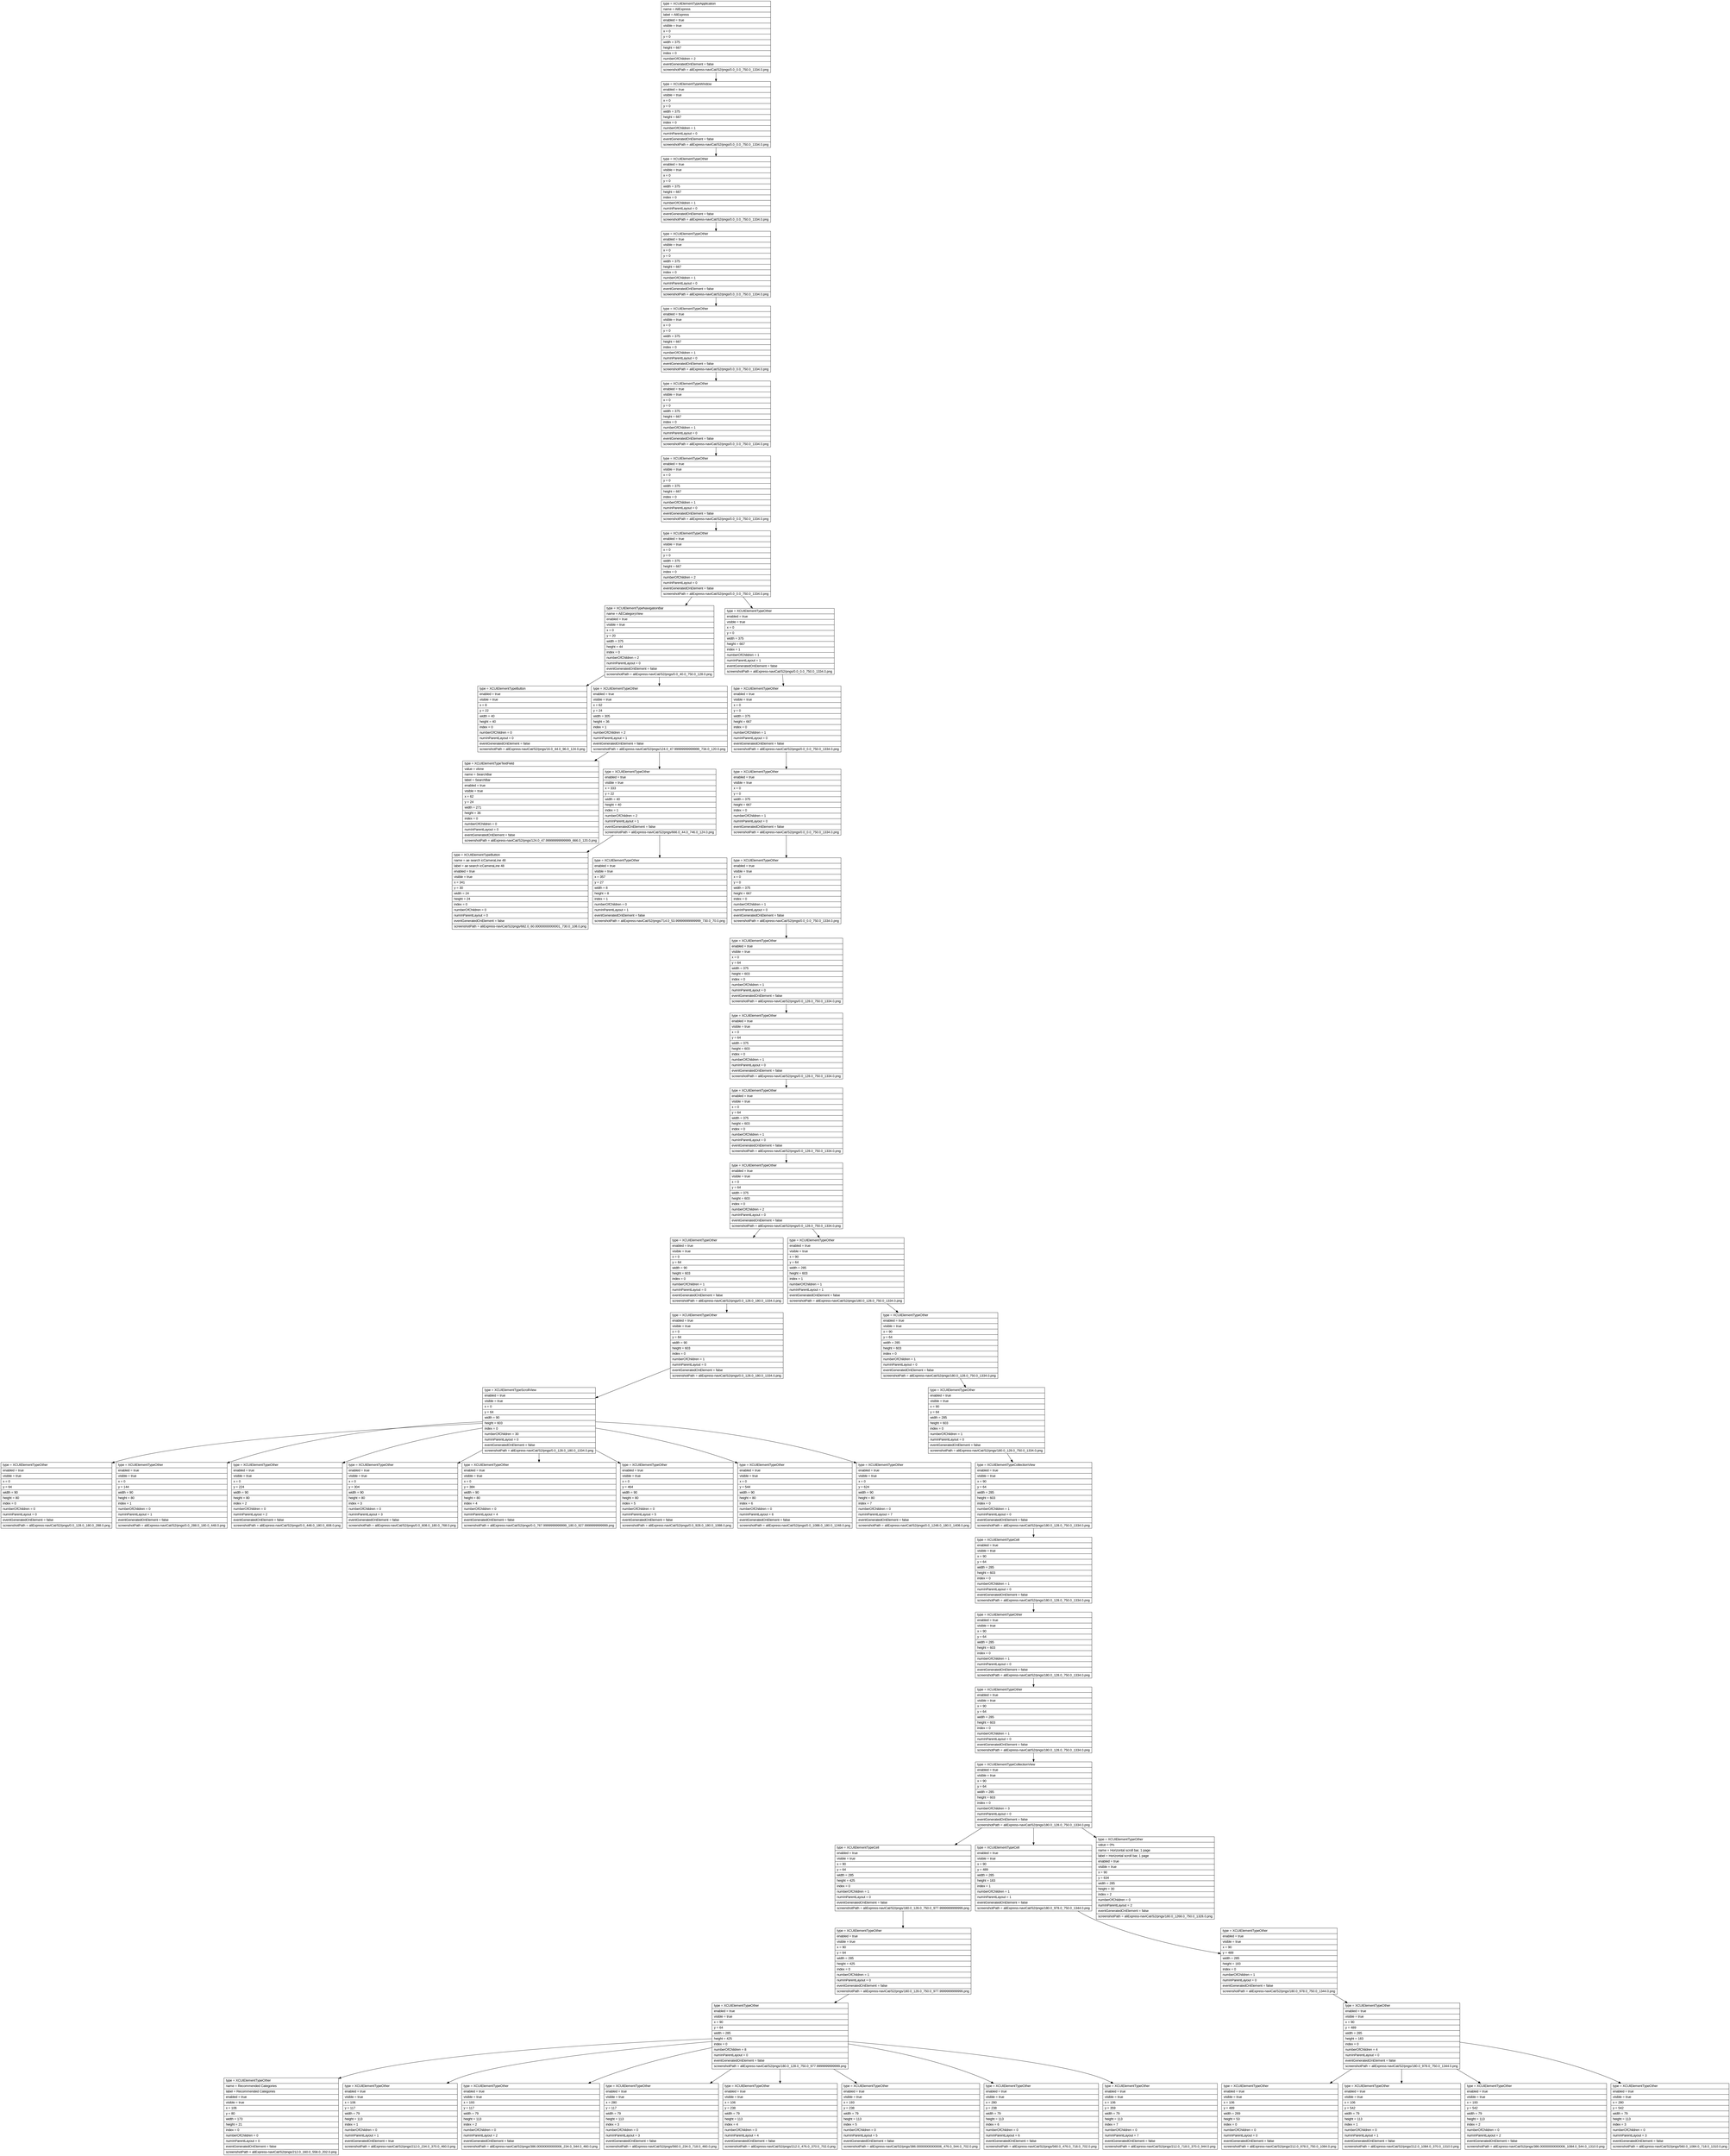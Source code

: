 digraph Layout {

	node [shape=record fontname=Arial];

	0	[label="{type = XCUIElementTypeApplication\l|name = AliExpress\l|label = AliExpress\l|enabled = true\l|visible = true\l|x = 0\l|y = 0\l|width = 375\l|height = 667\l|index = 0\l|numberOfChildren = 2\l|eventGeneratedOnElement = false \l|screenshotPath = aliExpress-naviCat/S2/pngs/0.0_0.0_750.0_1334.0.png\l}"]
	1	[label="{type = XCUIElementTypeWindow\l|enabled = true\l|visible = true\l|x = 0\l|y = 0\l|width = 375\l|height = 667\l|index = 0\l|numberOfChildren = 1\l|numInParentLayout = 0\l|eventGeneratedOnElement = false \l|screenshotPath = aliExpress-naviCat/S2/pngs/0.0_0.0_750.0_1334.0.png\l}"]
	2	[label="{type = XCUIElementTypeOther\l|enabled = true\l|visible = true\l|x = 0\l|y = 0\l|width = 375\l|height = 667\l|index = 0\l|numberOfChildren = 1\l|numInParentLayout = 0\l|eventGeneratedOnElement = false \l|screenshotPath = aliExpress-naviCat/S2/pngs/0.0_0.0_750.0_1334.0.png\l}"]
	3	[label="{type = XCUIElementTypeOther\l|enabled = true\l|visible = true\l|x = 0\l|y = 0\l|width = 375\l|height = 667\l|index = 0\l|numberOfChildren = 1\l|numInParentLayout = 0\l|eventGeneratedOnElement = false \l|screenshotPath = aliExpress-naviCat/S2/pngs/0.0_0.0_750.0_1334.0.png\l}"]
	4	[label="{type = XCUIElementTypeOther\l|enabled = true\l|visible = true\l|x = 0\l|y = 0\l|width = 375\l|height = 667\l|index = 0\l|numberOfChildren = 1\l|numInParentLayout = 0\l|eventGeneratedOnElement = false \l|screenshotPath = aliExpress-naviCat/S2/pngs/0.0_0.0_750.0_1334.0.png\l}"]
	5	[label="{type = XCUIElementTypeOther\l|enabled = true\l|visible = true\l|x = 0\l|y = 0\l|width = 375\l|height = 667\l|index = 0\l|numberOfChildren = 1\l|numInParentLayout = 0\l|eventGeneratedOnElement = false \l|screenshotPath = aliExpress-naviCat/S2/pngs/0.0_0.0_750.0_1334.0.png\l}"]
	6	[label="{type = XCUIElementTypeOther\l|enabled = true\l|visible = true\l|x = 0\l|y = 0\l|width = 375\l|height = 667\l|index = 0\l|numberOfChildren = 1\l|numInParentLayout = 0\l|eventGeneratedOnElement = false \l|screenshotPath = aliExpress-naviCat/S2/pngs/0.0_0.0_750.0_1334.0.png\l}"]
	7	[label="{type = XCUIElementTypeOther\l|enabled = true\l|visible = true\l|x = 0\l|y = 0\l|width = 375\l|height = 667\l|index = 0\l|numberOfChildren = 2\l|numInParentLayout = 0\l|eventGeneratedOnElement = false \l|screenshotPath = aliExpress-naviCat/S2/pngs/0.0_0.0_750.0_1334.0.png\l}"]
	8	[label="{type = XCUIElementTypeNavigationBar\l|name = AECategoryView\l|enabled = true\l|visible = true\l|x = 0\l|y = 20\l|width = 375\l|height = 44\l|index = 0\l|numberOfChildren = 2\l|numInParentLayout = 0\l|eventGeneratedOnElement = false \l|screenshotPath = aliExpress-naviCat/S2/pngs/0.0_40.0_750.0_128.0.png\l}"]
	9	[label="{type = XCUIElementTypeOther\l|enabled = true\l|visible = true\l|x = 0\l|y = 0\l|width = 375\l|height = 667\l|index = 1\l|numberOfChildren = 1\l|numInParentLayout = 1\l|eventGeneratedOnElement = false \l|screenshotPath = aliExpress-naviCat/S2/pngs/0.0_0.0_750.0_1334.0.png\l}"]
	10	[label="{type = XCUIElementTypeButton\l|enabled = true\l|visible = true\l|x = 8\l|y = 22\l|width = 40\l|height = 40\l|index = 0\l|numberOfChildren = 0\l|numInParentLayout = 0\l|eventGeneratedOnElement = false \l|screenshotPath = aliExpress-naviCat/S2/pngs/16.0_44.0_96.0_124.0.png\l}"]
	11	[label="{type = XCUIElementTypeOther\l|enabled = true\l|visible = true\l|x = 62\l|y = 24\l|width = 305\l|height = 36\l|index = 1\l|numberOfChildren = 2\l|numInParentLayout = 1\l|eventGeneratedOnElement = false \l|screenshotPath = aliExpress-naviCat/S2/pngs/124.0_47.99999999999999_734.0_120.0.png\l}"]
	12	[label="{type = XCUIElementTypeOther\l|enabled = true\l|visible = true\l|x = 0\l|y = 0\l|width = 375\l|height = 667\l|index = 0\l|numberOfChildren = 1\l|numInParentLayout = 0\l|eventGeneratedOnElement = false \l|screenshotPath = aliExpress-naviCat/S2/pngs/0.0_0.0_750.0_1334.0.png\l}"]
	13	[label="{type = XCUIElementTypeTextField\l|value = vlone\l|name = SearchBar\l|label = SearchBar\l|enabled = true\l|visible = true\l|x = 62\l|y = 24\l|width = 271\l|height = 36\l|index = 0\l|numberOfChildren = 0\l|numInParentLayout = 0\l|eventGeneratedOnElement = false \l|screenshotPath = aliExpress-naviCat/S2/pngs/124.0_47.99999999999999_666.0_120.0.png\l}"]
	14	[label="{type = XCUIElementTypeOther\l|enabled = true\l|visible = true\l|x = 333\l|y = 22\l|width = 40\l|height = 40\l|index = 1\l|numberOfChildren = 2\l|numInParentLayout = 1\l|eventGeneratedOnElement = false \l|screenshotPath = aliExpress-naviCat/S2/pngs/666.0_44.0_746.0_124.0.png\l}"]
	15	[label="{type = XCUIElementTypeOther\l|enabled = true\l|visible = true\l|x = 0\l|y = 0\l|width = 375\l|height = 667\l|index = 0\l|numberOfChildren = 1\l|numInParentLayout = 0\l|eventGeneratedOnElement = false \l|screenshotPath = aliExpress-naviCat/S2/pngs/0.0_0.0_750.0_1334.0.png\l}"]
	16	[label="{type = XCUIElementTypeButton\l|name = ae search icCameraLine 48\l|label = ae search icCameraLine 48\l|enabled = true\l|visible = true\l|x = 341\l|y = 30\l|width = 24\l|height = 24\l|index = 0\l|numberOfChildren = 0\l|numInParentLayout = 0\l|eventGeneratedOnElement = false \l|screenshotPath = aliExpress-naviCat/S2/pngs/682.0_60.00000000000001_730.0_108.0.png\l}"]
	17	[label="{type = XCUIElementTypeOther\l|enabled = true\l|visible = true\l|x = 357\l|y = 27\l|width = 8\l|height = 8\l|index = 1\l|numberOfChildren = 0\l|numInParentLayout = 1\l|eventGeneratedOnElement = false \l|screenshotPath = aliExpress-naviCat/S2/pngs/714.0_53.99999999999999_730.0_70.0.png\l}"]
	18	[label="{type = XCUIElementTypeOther\l|enabled = true\l|visible = true\l|x = 0\l|y = 0\l|width = 375\l|height = 667\l|index = 0\l|numberOfChildren = 1\l|numInParentLayout = 0\l|eventGeneratedOnElement = false \l|screenshotPath = aliExpress-naviCat/S2/pngs/0.0_0.0_750.0_1334.0.png\l}"]
	19	[label="{type = XCUIElementTypeOther\l|enabled = true\l|visible = true\l|x = 0\l|y = 64\l|width = 375\l|height = 603\l|index = 0\l|numberOfChildren = 1\l|numInParentLayout = 0\l|eventGeneratedOnElement = false \l|screenshotPath = aliExpress-naviCat/S2/pngs/0.0_128.0_750.0_1334.0.png\l}"]
	20	[label="{type = XCUIElementTypeOther\l|enabled = true\l|visible = true\l|x = 0\l|y = 64\l|width = 375\l|height = 603\l|index = 0\l|numberOfChildren = 1\l|numInParentLayout = 0\l|eventGeneratedOnElement = false \l|screenshotPath = aliExpress-naviCat/S2/pngs/0.0_128.0_750.0_1334.0.png\l}"]
	21	[label="{type = XCUIElementTypeOther\l|enabled = true\l|visible = true\l|x = 0\l|y = 64\l|width = 375\l|height = 603\l|index = 0\l|numberOfChildren = 1\l|numInParentLayout = 0\l|eventGeneratedOnElement = false \l|screenshotPath = aliExpress-naviCat/S2/pngs/0.0_128.0_750.0_1334.0.png\l}"]
	22	[label="{type = XCUIElementTypeOther\l|enabled = true\l|visible = true\l|x = 0\l|y = 64\l|width = 375\l|height = 603\l|index = 0\l|numberOfChildren = 2\l|numInParentLayout = 0\l|eventGeneratedOnElement = false \l|screenshotPath = aliExpress-naviCat/S2/pngs/0.0_128.0_750.0_1334.0.png\l}"]
	23	[label="{type = XCUIElementTypeOther\l|enabled = true\l|visible = true\l|x = 0\l|y = 64\l|width = 90\l|height = 603\l|index = 0\l|numberOfChildren = 1\l|numInParentLayout = 0\l|eventGeneratedOnElement = false \l|screenshotPath = aliExpress-naviCat/S2/pngs/0.0_128.0_180.0_1334.0.png\l}"]
	24	[label="{type = XCUIElementTypeOther\l|enabled = true\l|visible = true\l|x = 90\l|y = 64\l|width = 285\l|height = 603\l|index = 1\l|numberOfChildren = 1\l|numInParentLayout = 1\l|eventGeneratedOnElement = false \l|screenshotPath = aliExpress-naviCat/S2/pngs/180.0_128.0_750.0_1334.0.png\l}"]
	25	[label="{type = XCUIElementTypeOther\l|enabled = true\l|visible = true\l|x = 0\l|y = 64\l|width = 90\l|height = 603\l|index = 0\l|numberOfChildren = 1\l|numInParentLayout = 0\l|eventGeneratedOnElement = false \l|screenshotPath = aliExpress-naviCat/S2/pngs/0.0_128.0_180.0_1334.0.png\l}"]
	26	[label="{type = XCUIElementTypeOther\l|enabled = true\l|visible = true\l|x = 90\l|y = 64\l|width = 285\l|height = 603\l|index = 0\l|numberOfChildren = 1\l|numInParentLayout = 0\l|eventGeneratedOnElement = false \l|screenshotPath = aliExpress-naviCat/S2/pngs/180.0_128.0_750.0_1334.0.png\l}"]
	27	[label="{type = XCUIElementTypeScrollView\l|enabled = true\l|visible = true\l|x = 0\l|y = 64\l|width = 90\l|height = 603\l|index = 0\l|numberOfChildren = 30\l|numInParentLayout = 0\l|eventGeneratedOnElement = false \l|screenshotPath = aliExpress-naviCat/S2/pngs/0.0_128.0_180.0_1334.0.png\l}"]
	28	[label="{type = XCUIElementTypeOther\l|enabled = true\l|visible = true\l|x = 90\l|y = 64\l|width = 285\l|height = 603\l|index = 0\l|numberOfChildren = 1\l|numInParentLayout = 0\l|eventGeneratedOnElement = false \l|screenshotPath = aliExpress-naviCat/S2/pngs/180.0_128.0_750.0_1334.0.png\l}"]
	29	[label="{type = XCUIElementTypeOther\l|enabled = true\l|visible = true\l|x = 0\l|y = 64\l|width = 90\l|height = 80\l|index = 0\l|numberOfChildren = 0\l|numInParentLayout = 0\l|eventGeneratedOnElement = false \l|screenshotPath = aliExpress-naviCat/S2/pngs/0.0_128.0_180.0_288.0.png\l}"]
	30	[label="{type = XCUIElementTypeOther\l|enabled = true\l|visible = true\l|x = 0\l|y = 144\l|width = 90\l|height = 80\l|index = 1\l|numberOfChildren = 0\l|numInParentLayout = 1\l|eventGeneratedOnElement = false \l|screenshotPath = aliExpress-naviCat/S2/pngs/0.0_288.0_180.0_448.0.png\l}"]
	31	[label="{type = XCUIElementTypeOther\l|enabled = true\l|visible = true\l|x = 0\l|y = 224\l|width = 90\l|height = 80\l|index = 2\l|numberOfChildren = 0\l|numInParentLayout = 2\l|eventGeneratedOnElement = false \l|screenshotPath = aliExpress-naviCat/S2/pngs/0.0_448.0_180.0_608.0.png\l}"]
	32	[label="{type = XCUIElementTypeOther\l|enabled = true\l|visible = true\l|x = 0\l|y = 304\l|width = 90\l|height = 80\l|index = 3\l|numberOfChildren = 0\l|numInParentLayout = 3\l|eventGeneratedOnElement = false \l|screenshotPath = aliExpress-naviCat/S2/pngs/0.0_608.0_180.0_768.0.png\l}"]
	33	[label="{type = XCUIElementTypeOther\l|enabled = true\l|visible = true\l|x = 0\l|y = 384\l|width = 90\l|height = 80\l|index = 4\l|numberOfChildren = 0\l|numInParentLayout = 4\l|eventGeneratedOnElement = false \l|screenshotPath = aliExpress-naviCat/S2/pngs/0.0_767.9999999999999_180.0_927.9999999999999.png\l}"]
	34	[label="{type = XCUIElementTypeOther\l|enabled = true\l|visible = true\l|x = 0\l|y = 464\l|width = 90\l|height = 80\l|index = 5\l|numberOfChildren = 0\l|numInParentLayout = 5\l|eventGeneratedOnElement = false \l|screenshotPath = aliExpress-naviCat/S2/pngs/0.0_928.0_180.0_1088.0.png\l}"]
	35	[label="{type = XCUIElementTypeOther\l|enabled = true\l|visible = true\l|x = 0\l|y = 544\l|width = 90\l|height = 80\l|index = 6\l|numberOfChildren = 0\l|numInParentLayout = 6\l|eventGeneratedOnElement = false \l|screenshotPath = aliExpress-naviCat/S2/pngs/0.0_1088.0_180.0_1248.0.png\l}"]
	36	[label="{type = XCUIElementTypeOther\l|enabled = true\l|visible = true\l|x = 0\l|y = 624\l|width = 90\l|height = 80\l|index = 7\l|numberOfChildren = 0\l|numInParentLayout = 7\l|eventGeneratedOnElement = false \l|screenshotPath = aliExpress-naviCat/S2/pngs/0.0_1248.0_180.0_1408.0.png\l}"]
	37	[label="{type = XCUIElementTypeCollectionView\l|enabled = true\l|visible = true\l|x = 90\l|y = 64\l|width = 285\l|height = 603\l|index = 0\l|numberOfChildren = 1\l|numInParentLayout = 0\l|eventGeneratedOnElement = false \l|screenshotPath = aliExpress-naviCat/S2/pngs/180.0_128.0_750.0_1334.0.png\l}"]
	38	[label="{type = XCUIElementTypeCell\l|enabled = true\l|visible = true\l|x = 90\l|y = 64\l|width = 285\l|height = 603\l|index = 0\l|numberOfChildren = 1\l|numInParentLayout = 0\l|eventGeneratedOnElement = false \l|screenshotPath = aliExpress-naviCat/S2/pngs/180.0_128.0_750.0_1334.0.png\l}"]
	39	[label="{type = XCUIElementTypeOther\l|enabled = true\l|visible = true\l|x = 90\l|y = 64\l|width = 285\l|height = 603\l|index = 0\l|numberOfChildren = 1\l|numInParentLayout = 0\l|eventGeneratedOnElement = false \l|screenshotPath = aliExpress-naviCat/S2/pngs/180.0_128.0_750.0_1334.0.png\l}"]
	40	[label="{type = XCUIElementTypeOther\l|enabled = true\l|visible = true\l|x = 90\l|y = 64\l|width = 285\l|height = 603\l|index = 0\l|numberOfChildren = 1\l|numInParentLayout = 0\l|eventGeneratedOnElement = false \l|screenshotPath = aliExpress-naviCat/S2/pngs/180.0_128.0_750.0_1334.0.png\l}"]
	41	[label="{type = XCUIElementTypeCollectionView\l|enabled = true\l|visible = true\l|x = 90\l|y = 64\l|width = 285\l|height = 603\l|index = 0\l|numberOfChildren = 3\l|numInParentLayout = 0\l|eventGeneratedOnElement = false \l|screenshotPath = aliExpress-naviCat/S2/pngs/180.0_128.0_750.0_1334.0.png\l}"]
	42	[label="{type = XCUIElementTypeCell\l|enabled = true\l|visible = true\l|x = 90\l|y = 64\l|width = 285\l|height = 425\l|index = 0\l|numberOfChildren = 1\l|numInParentLayout = 0\l|eventGeneratedOnElement = false \l|screenshotPath = aliExpress-naviCat/S2/pngs/180.0_128.0_750.0_977.9999999999999.png\l}"]
	43	[label="{type = XCUIElementTypeCell\l|enabled = true\l|visible = true\l|x = 90\l|y = 489\l|width = 285\l|height = 183\l|index = 1\l|numberOfChildren = 1\l|numInParentLayout = 1\l|eventGeneratedOnElement = false \l|screenshotPath = aliExpress-naviCat/S2/pngs/180.0_978.0_750.0_1344.0.png\l}"]
	44	[label="{type = XCUIElementTypeOther\l|value = 0%\l|name = Horizontal scroll bar, 1 page\l|label = Horizontal scroll bar, 1 page\l|enabled = true\l|visible = true\l|x = 90\l|y = 634\l|width = 285\l|height = 30\l|index = 2\l|numberOfChildren = 0\l|numInParentLayout = 2\l|eventGeneratedOnElement = false \l|screenshotPath = aliExpress-naviCat/S2/pngs/180.0_1268.0_750.0_1328.0.png\l}"]
	45	[label="{type = XCUIElementTypeOther\l|enabled = true\l|visible = true\l|x = 90\l|y = 64\l|width = 285\l|height = 425\l|index = 0\l|numberOfChildren = 1\l|numInParentLayout = 0\l|eventGeneratedOnElement = false \l|screenshotPath = aliExpress-naviCat/S2/pngs/180.0_128.0_750.0_977.9999999999999.png\l}"]
	46	[label="{type = XCUIElementTypeOther\l|enabled = true\l|visible = true\l|x = 90\l|y = 489\l|width = 285\l|height = 183\l|index = 0\l|numberOfChildren = 1\l|numInParentLayout = 0\l|eventGeneratedOnElement = false \l|screenshotPath = aliExpress-naviCat/S2/pngs/180.0_978.0_750.0_1344.0.png\l}"]
	47	[label="{type = XCUIElementTypeOther\l|enabled = true\l|visible = true\l|x = 90\l|y = 64\l|width = 285\l|height = 425\l|index = 0\l|numberOfChildren = 8\l|numInParentLayout = 0\l|eventGeneratedOnElement = false \l|screenshotPath = aliExpress-naviCat/S2/pngs/180.0_128.0_750.0_977.9999999999999.png\l}"]
	48	[label="{type = XCUIElementTypeOther\l|enabled = true\l|visible = true\l|x = 90\l|y = 489\l|width = 285\l|height = 183\l|index = 0\l|numberOfChildren = 4\l|numInParentLayout = 0\l|eventGeneratedOnElement = false \l|screenshotPath = aliExpress-naviCat/S2/pngs/180.0_978.0_750.0_1344.0.png\l}"]
	49	[label="{type = XCUIElementTypeOther\l|name = Recommended Categories\l|label = Recommended Categories\l|enabled = true\l|visible = true\l|x = 106\l|y = 80\l|width = 173\l|height = 21\l|index = 0\l|numberOfChildren = 0\l|numInParentLayout = 0\l|eventGeneratedOnElement = false \l|screenshotPath = aliExpress-naviCat/S2/pngs/212.0_160.0_558.0_202.0.png\l}"]
	50	[label="{type = XCUIElementTypeOther\l|enabled = true\l|visible = true\l|x = 106\l|y = 117\l|width = 79\l|height = 113\l|index = 1\l|numberOfChildren = 0\l|numInParentLayout = 1\l|eventGeneratedOnElement = true \l|screenshotPath = aliExpress-naviCat/S2/pngs/212.0_234.0_370.0_460.0.png\l}"]
	51	[label="{type = XCUIElementTypeOther\l|enabled = true\l|visible = true\l|x = 193\l|y = 117\l|width = 79\l|height = 113\l|index = 2\l|numberOfChildren = 0\l|numInParentLayout = 2\l|eventGeneratedOnElement = false \l|screenshotPath = aliExpress-naviCat/S2/pngs/386.00000000000006_234.0_544.0_460.0.png\l}"]
	52	[label="{type = XCUIElementTypeOther\l|enabled = true\l|visible = true\l|x = 280\l|y = 117\l|width = 79\l|height = 113\l|index = 3\l|numberOfChildren = 0\l|numInParentLayout = 3\l|eventGeneratedOnElement = false \l|screenshotPath = aliExpress-naviCat/S2/pngs/560.0_234.0_718.0_460.0.png\l}"]
	53	[label="{type = XCUIElementTypeOther\l|enabled = true\l|visible = true\l|x = 106\l|y = 238\l|width = 79\l|height = 113\l|index = 4\l|numberOfChildren = 0\l|numInParentLayout = 4\l|eventGeneratedOnElement = false \l|screenshotPath = aliExpress-naviCat/S2/pngs/212.0_476.0_370.0_702.0.png\l}"]
	54	[label="{type = XCUIElementTypeOther\l|enabled = true\l|visible = true\l|x = 193\l|y = 238\l|width = 79\l|height = 113\l|index = 5\l|numberOfChildren = 0\l|numInParentLayout = 5\l|eventGeneratedOnElement = false \l|screenshotPath = aliExpress-naviCat/S2/pngs/386.00000000000006_476.0_544.0_702.0.png\l}"]
	55	[label="{type = XCUIElementTypeOther\l|enabled = true\l|visible = true\l|x = 280\l|y = 238\l|width = 79\l|height = 113\l|index = 6\l|numberOfChildren = 0\l|numInParentLayout = 6\l|eventGeneratedOnElement = false \l|screenshotPath = aliExpress-naviCat/S2/pngs/560.0_476.0_718.0_702.0.png\l}"]
	56	[label="{type = XCUIElementTypeOther\l|enabled = true\l|visible = true\l|x = 106\l|y = 359\l|width = 79\l|height = 113\l|index = 7\l|numberOfChildren = 0\l|numInParentLayout = 7\l|eventGeneratedOnElement = false \l|screenshotPath = aliExpress-naviCat/S2/pngs/212.0_718.0_370.0_944.0.png\l}"]
	57	[label="{type = XCUIElementTypeOther\l|enabled = true\l|visible = true\l|x = 106\l|y = 489\l|width = 269\l|height = 53\l|index = 0\l|numberOfChildren = 0\l|numInParentLayout = 0\l|eventGeneratedOnElement = false \l|screenshotPath = aliExpress-naviCat/S2/pngs/212.0_978.0_750.0_1084.0.png\l}"]
	58	[label="{type = XCUIElementTypeOther\l|enabled = true\l|visible = true\l|x = 106\l|y = 542\l|width = 79\l|height = 113\l|index = 1\l|numberOfChildren = 0\l|numInParentLayout = 1\l|eventGeneratedOnElement = false \l|screenshotPath = aliExpress-naviCat/S2/pngs/212.0_1084.0_370.0_1310.0.png\l}"]
	59	[label="{type = XCUIElementTypeOther\l|enabled = true\l|visible = true\l|x = 193\l|y = 542\l|width = 79\l|height = 113\l|index = 2\l|numberOfChildren = 0\l|numInParentLayout = 2\l|eventGeneratedOnElement = false \l|screenshotPath = aliExpress-naviCat/S2/pngs/386.00000000000006_1084.0_544.0_1310.0.png\l}"]
	60	[label="{type = XCUIElementTypeOther\l|enabled = true\l|visible = true\l|x = 280\l|y = 542\l|width = 79\l|height = 113\l|index = 3\l|numberOfChildren = 0\l|numInParentLayout = 3\l|eventGeneratedOnElement = false \l|screenshotPath = aliExpress-naviCat/S2/pngs/560.0_1084.0_718.0_1310.0.png\l}"]


	0 -> 1
	1 -> 2
	2 -> 3
	3 -> 4
	4 -> 5
	5 -> 6
	6 -> 7
	7 -> 8
	7 -> 9
	8 -> 10
	8 -> 11
	9 -> 12
	11 -> 13
	11 -> 14
	12 -> 15
	14 -> 16
	14 -> 17
	15 -> 18
	18 -> 19
	19 -> 20
	20 -> 21
	21 -> 22
	22 -> 23
	22 -> 24
	23 -> 25
	24 -> 26
	25 -> 27
	26 -> 28
	27 -> 29
	27 -> 30
	27 -> 31
	27 -> 32
	27 -> 33
	27 -> 34
	27 -> 35
	27 -> 36
	28 -> 37
	37 -> 38
	38 -> 39
	39 -> 40
	40 -> 41
	41 -> 42
	41 -> 43
	41 -> 44
	42 -> 45
	43 -> 46
	45 -> 47
	46 -> 48
	47 -> 49
	47 -> 50
	47 -> 51
	47 -> 52
	47 -> 53
	47 -> 54
	47 -> 55
	47 -> 56
	48 -> 57
	48 -> 58
	48 -> 59
	48 -> 60


}